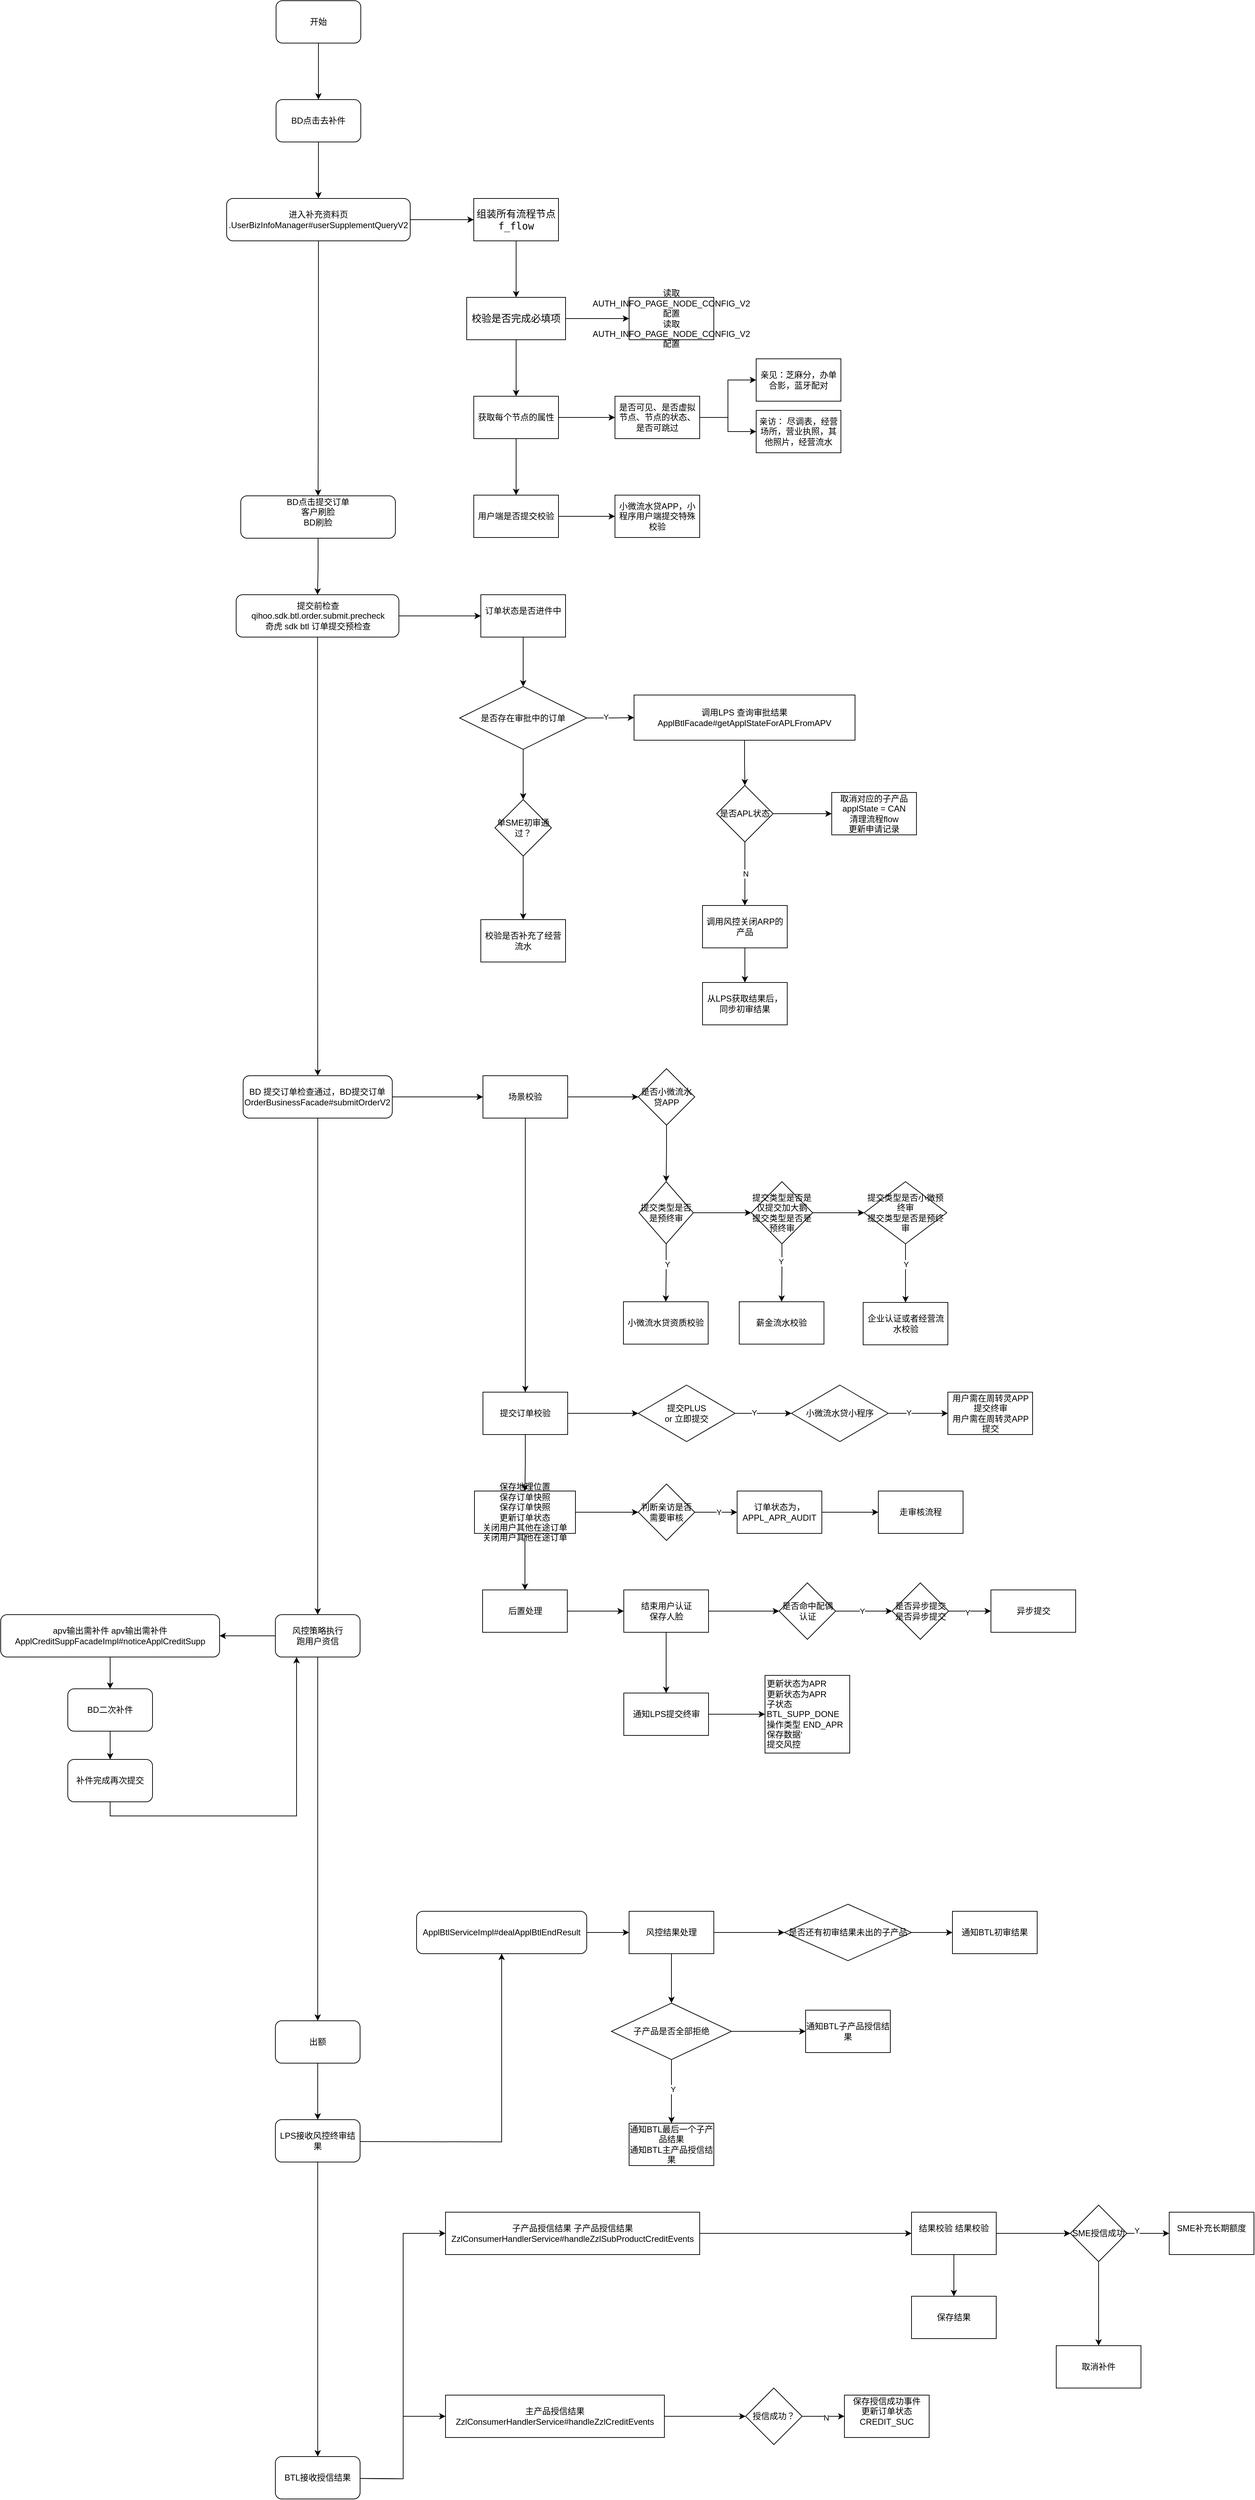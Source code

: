 <mxfile version="24.8.3">
  <diagram name="第 1 页" id="A_YlBjff-S_b-Y9HQc1S">
    <mxGraphModel dx="2335" dy="846" grid="1" gridSize="10" guides="1" tooltips="1" connect="1" arrows="1" fold="1" page="1" pageScale="1" pageWidth="827" pageHeight="1169" math="0" shadow="0">
      <root>
        <mxCell id="0" />
        <mxCell id="1" parent="0" />
        <mxCell id="EIVOLAMRmLMKQAUIXGPY-3" value="" style="edgeStyle=orthogonalEdgeStyle;rounded=0;orthogonalLoop=1;jettySize=auto;html=1;" parent="1" source="EIVOLAMRmLMKQAUIXGPY-1" target="EIVOLAMRmLMKQAUIXGPY-2" edge="1">
          <mxGeometry relative="1" as="geometry" />
        </mxCell>
        <mxCell id="EIVOLAMRmLMKQAUIXGPY-1" value="开始" style="rounded=1;whiteSpace=wrap;html=1;" parent="1" vertex="1">
          <mxGeometry x="340" y="30" width="120" height="60" as="geometry" />
        </mxCell>
        <mxCell id="EIVOLAMRmLMKQAUIXGPY-5" value="" style="edgeStyle=orthogonalEdgeStyle;rounded=0;orthogonalLoop=1;jettySize=auto;html=1;" parent="1" source="EIVOLAMRmLMKQAUIXGPY-2" target="EIVOLAMRmLMKQAUIXGPY-4" edge="1">
          <mxGeometry relative="1" as="geometry" />
        </mxCell>
        <mxCell id="EIVOLAMRmLMKQAUIXGPY-2" value="BD点击去补件" style="whiteSpace=wrap;html=1;rounded=1;" parent="1" vertex="1">
          <mxGeometry x="340" y="170" width="120" height="60" as="geometry" />
        </mxCell>
        <mxCell id="EIVOLAMRmLMKQAUIXGPY-20" style="edgeStyle=orthogonalEdgeStyle;rounded=0;orthogonalLoop=1;jettySize=auto;html=1;exitX=1;exitY=0.5;exitDx=0;exitDy=0;" parent="1" source="EIVOLAMRmLMKQAUIXGPY-4" target="EIVOLAMRmLMKQAUIXGPY-19" edge="1">
          <mxGeometry relative="1" as="geometry" />
        </mxCell>
        <mxCell id="EIVOLAMRmLMKQAUIXGPY-38" value="" style="edgeStyle=orthogonalEdgeStyle;rounded=0;orthogonalLoop=1;jettySize=auto;html=1;" parent="1" source="EIVOLAMRmLMKQAUIXGPY-4" target="EIVOLAMRmLMKQAUIXGPY-37" edge="1">
          <mxGeometry relative="1" as="geometry" />
        </mxCell>
        <mxCell id="EIVOLAMRmLMKQAUIXGPY-4" value="进入补充资料页&lt;div&gt;.UserBizInfoManager#userSupplementQueryV2&lt;br&gt;&lt;/div&gt;" style="whiteSpace=wrap;html=1;rounded=1;" parent="1" vertex="1">
          <mxGeometry x="270" y="310" width="260" height="60" as="geometry" />
        </mxCell>
        <mxCell id="EIVOLAMRmLMKQAUIXGPY-22" value="" style="edgeStyle=orthogonalEdgeStyle;rounded=0;orthogonalLoop=1;jettySize=auto;html=1;" parent="1" source="EIVOLAMRmLMKQAUIXGPY-19" target="EIVOLAMRmLMKQAUIXGPY-21" edge="1">
          <mxGeometry relative="1" as="geometry" />
        </mxCell>
        <mxCell id="EIVOLAMRmLMKQAUIXGPY-19" value="&lt;span style=&quot;font-family: &amp;quot;JetBrains Mono&amp;quot;, monospace; font-size: 14px; white-space: pre; background-color: rgb(255, 255, 255);&quot;&gt;组装所有流程节点&lt;/span&gt;&lt;br style=&quot;font-family: &amp;quot;JetBrains Mono&amp;quot;, monospace; font-size: 14px; white-space: pre;&quot;&gt;&lt;span style=&quot;font-family: &amp;quot;JetBrains Mono&amp;quot;, monospace; font-size: 14px; white-space: pre; background-color: rgb(255, 255, 255);&quot;&gt;f_flow&lt;/span&gt;" style="rounded=0;whiteSpace=wrap;html=1;" parent="1" vertex="1">
          <mxGeometry x="620" y="310" width="120" height="60" as="geometry" />
        </mxCell>
        <mxCell id="EIVOLAMRmLMKQAUIXGPY-24" value="" style="edgeStyle=orthogonalEdgeStyle;rounded=0;orthogonalLoop=1;jettySize=auto;html=1;" parent="1" source="EIVOLAMRmLMKQAUIXGPY-21" target="EIVOLAMRmLMKQAUIXGPY-23" edge="1">
          <mxGeometry relative="1" as="geometry" />
        </mxCell>
        <mxCell id="EIVOLAMRmLMKQAUIXGPY-26" value="" style="edgeStyle=orthogonalEdgeStyle;rounded=0;orthogonalLoop=1;jettySize=auto;html=1;" parent="1" source="EIVOLAMRmLMKQAUIXGPY-21" target="EIVOLAMRmLMKQAUIXGPY-25" edge="1">
          <mxGeometry relative="1" as="geometry" />
        </mxCell>
        <mxCell id="EIVOLAMRmLMKQAUIXGPY-21" value="&lt;font face=&quot;JetBrains Mono, monospace&quot;&gt;&lt;span style=&quot;font-size: 14px; white-space: pre; background-color: rgb(255, 255, 255);&quot;&gt;校验是否完成必填项&lt;/span&gt;&lt;/font&gt;" style="whiteSpace=wrap;html=1;rounded=0;" parent="1" vertex="1">
          <mxGeometry x="610" y="450" width="140" height="60" as="geometry" />
        </mxCell>
        <mxCell id="EIVOLAMRmLMKQAUIXGPY-23" value="读取AUTH_INFO_PAGE_NODE_CONFIG_V2配置&lt;font class=&quot;__Cici__translate__ __Cici_translate_similar_text_content__&quot;&gt;&lt;font style=&quot;display: none;&quot; class=&quot;__Cici_translate_origin_node__&quot;&gt;读取AUTH_INFO_PAGE_NODE_CONFIG_V2配置&lt;/font&gt; &lt;font style=&quot;display: inline-block;&quot; class=&quot;__Cici_translate_translated_inject_node__&quot;&gt;&lt;span&gt;读取AUTH_INFO_PAGE_NODE_CONFIG_V2配置&lt;/span&gt;&lt;/font&gt;&lt;/font&gt;" style="whiteSpace=wrap;html=1;rounded=0;" parent="1" vertex="1">
          <mxGeometry x="840" y="450" width="120" height="60" as="geometry" />
        </mxCell>
        <mxCell id="EIVOLAMRmLMKQAUIXGPY-28" value="" style="edgeStyle=orthogonalEdgeStyle;rounded=0;orthogonalLoop=1;jettySize=auto;html=1;" parent="1" source="EIVOLAMRmLMKQAUIXGPY-25" target="EIVOLAMRmLMKQAUIXGPY-27" edge="1">
          <mxGeometry relative="1" as="geometry" />
        </mxCell>
        <mxCell id="EIVOLAMRmLMKQAUIXGPY-30" value="" style="edgeStyle=orthogonalEdgeStyle;rounded=0;orthogonalLoop=1;jettySize=auto;html=1;" parent="1" source="EIVOLAMRmLMKQAUIXGPY-25" target="EIVOLAMRmLMKQAUIXGPY-29" edge="1">
          <mxGeometry relative="1" as="geometry" />
        </mxCell>
        <mxCell id="EIVOLAMRmLMKQAUIXGPY-25" value="获取每个节点的属性" style="whiteSpace=wrap;html=1;rounded=0;" parent="1" vertex="1">
          <mxGeometry x="620" y="590" width="120" height="60" as="geometry" />
        </mxCell>
        <mxCell id="EIVOLAMRmLMKQAUIXGPY-34" value="" style="edgeStyle=orthogonalEdgeStyle;rounded=0;orthogonalLoop=1;jettySize=auto;html=1;" parent="1" source="EIVOLAMRmLMKQAUIXGPY-27" target="EIVOLAMRmLMKQAUIXGPY-33" edge="1">
          <mxGeometry relative="1" as="geometry" />
        </mxCell>
        <mxCell id="EIVOLAMRmLMKQAUIXGPY-36" style="edgeStyle=orthogonalEdgeStyle;rounded=0;orthogonalLoop=1;jettySize=auto;html=1;exitX=1;exitY=0.5;exitDx=0;exitDy=0;entryX=0;entryY=0.5;entryDx=0;entryDy=0;" parent="1" source="EIVOLAMRmLMKQAUIXGPY-27" target="EIVOLAMRmLMKQAUIXGPY-35" edge="1">
          <mxGeometry relative="1" as="geometry" />
        </mxCell>
        <mxCell id="EIVOLAMRmLMKQAUIXGPY-27" value="是否可见、是否虚拟节点、节点的状态、是否可跳过" style="whiteSpace=wrap;html=1;rounded=0;" parent="1" vertex="1">
          <mxGeometry x="820" y="590" width="120" height="60" as="geometry" />
        </mxCell>
        <mxCell id="EIVOLAMRmLMKQAUIXGPY-32" value="" style="edgeStyle=orthogonalEdgeStyle;rounded=0;orthogonalLoop=1;jettySize=auto;html=1;" parent="1" source="EIVOLAMRmLMKQAUIXGPY-29" target="EIVOLAMRmLMKQAUIXGPY-31" edge="1">
          <mxGeometry relative="1" as="geometry" />
        </mxCell>
        <mxCell id="EIVOLAMRmLMKQAUIXGPY-29" value="用户端是否提交校验" style="whiteSpace=wrap;html=1;rounded=0;" parent="1" vertex="1">
          <mxGeometry x="620" y="730" width="120" height="60" as="geometry" />
        </mxCell>
        <mxCell id="EIVOLAMRmLMKQAUIXGPY-31" value="小微流水贷APP，小程序用户端提交特殊校验" style="whiteSpace=wrap;html=1;rounded=0;" parent="1" vertex="1">
          <mxGeometry x="820" y="730" width="120" height="60" as="geometry" />
        </mxCell>
        <mxCell id="EIVOLAMRmLMKQAUIXGPY-33" value="亲见：芝麻分，办单合影，蓝牙配对" style="whiteSpace=wrap;html=1;rounded=0;" parent="1" vertex="1">
          <mxGeometry x="1020" y="537" width="120" height="60" as="geometry" />
        </mxCell>
        <mxCell id="EIVOLAMRmLMKQAUIXGPY-35" value="亲访： 尽调表，经营场所，营业执照，其他照片，经营流水" style="whiteSpace=wrap;html=1;rounded=0;" parent="1" vertex="1">
          <mxGeometry x="1020" y="610" width="120" height="60" as="geometry" />
        </mxCell>
        <mxCell id="EIVOLAMRmLMKQAUIXGPY-50" value="" style="edgeStyle=orthogonalEdgeStyle;rounded=0;orthogonalLoop=1;jettySize=auto;html=1;" parent="1" source="EIVOLAMRmLMKQAUIXGPY-37" target="EIVOLAMRmLMKQAUIXGPY-49" edge="1">
          <mxGeometry relative="1" as="geometry" />
        </mxCell>
        <mxCell id="EIVOLAMRmLMKQAUIXGPY-37" value="&lt;div&gt;BD点击提交订单&lt;/div&gt;&lt;div&gt;客户刷脸&lt;/div&gt;&lt;div&gt;BD刷脸&lt;/div&gt;&lt;div&gt;&lt;br&gt;&lt;/div&gt;" style="whiteSpace=wrap;html=1;rounded=1;" parent="1" vertex="1">
          <mxGeometry x="290" y="731" width="219" height="60" as="geometry" />
        </mxCell>
        <mxCell id="EIVOLAMRmLMKQAUIXGPY-58" style="edgeStyle=orthogonalEdgeStyle;rounded=0;orthogonalLoop=1;jettySize=auto;html=1;exitX=1;exitY=0.5;exitDx=0;exitDy=0;entryX=0;entryY=0.5;entryDx=0;entryDy=0;" parent="1" source="EIVOLAMRmLMKQAUIXGPY-49" target="EIVOLAMRmLMKQAUIXGPY-57" edge="1">
          <mxGeometry relative="1" as="geometry" />
        </mxCell>
        <mxCell id="EIVOLAMRmLMKQAUIXGPY-83" value="" style="edgeStyle=orthogonalEdgeStyle;rounded=0;orthogonalLoop=1;jettySize=auto;html=1;" parent="1" source="EIVOLAMRmLMKQAUIXGPY-49" target="EIVOLAMRmLMKQAUIXGPY-82" edge="1">
          <mxGeometry relative="1" as="geometry" />
        </mxCell>
        <mxCell id="EIVOLAMRmLMKQAUIXGPY-49" value="提交前检查&lt;br&gt;&lt;font style=&quot;display: inline;&quot; class=&quot;__Cici__translate__ __Cici_translate_similar_text_content__&quot;&gt;&lt;/font&gt;&lt;div&gt;qihoo.sdk.btl.order.submit.precheck&lt;font class=&quot;__Cici__translate__&quot;&gt;&lt;font style=&quot;display: none;&quot; class=&quot;__Cici_translate_origin_node__&quot;&gt;qihoo.sdk.btl.order.submit.precheck&lt;/font&gt; &lt;font style=&quot;display: inline-block;&quot; class=&quot;__Cici_translate_translated_inject_node__&quot;&gt;&lt;span&gt;奇虎 sdk btl 订单提交预检查&lt;/span&gt;&lt;/font&gt;&lt;/font&gt;&lt;br&gt;&lt;/div&gt;" style="whiteSpace=wrap;html=1;rounded=1;" parent="1" vertex="1">
          <mxGeometry x="283.5" y="871" width="230.5" height="60" as="geometry" />
        </mxCell>
        <mxCell id="EIVOLAMRmLMKQAUIXGPY-62" value="" style="edgeStyle=orthogonalEdgeStyle;rounded=0;orthogonalLoop=1;jettySize=auto;html=1;" parent="1" source="EIVOLAMRmLMKQAUIXGPY-57" target="EIVOLAMRmLMKQAUIXGPY-61" edge="1">
          <mxGeometry relative="1" as="geometry" />
        </mxCell>
        <mxCell id="EIVOLAMRmLMKQAUIXGPY-57" value="订单状态是否进件中&lt;div&gt;&lt;br&gt;&lt;/div&gt;" style="rounded=0;whiteSpace=wrap;html=1;" parent="1" vertex="1">
          <mxGeometry x="630" y="871" width="120" height="60" as="geometry" />
        </mxCell>
        <mxCell id="EIVOLAMRmLMKQAUIXGPY-64" value="" style="edgeStyle=orthogonalEdgeStyle;rounded=0;orthogonalLoop=1;jettySize=auto;html=1;" parent="1" source="EIVOLAMRmLMKQAUIXGPY-61" target="EIVOLAMRmLMKQAUIXGPY-63" edge="1">
          <mxGeometry relative="1" as="geometry" />
        </mxCell>
        <mxCell id="EIVOLAMRmLMKQAUIXGPY-67" value="Y" style="edgeLabel;html=1;align=center;verticalAlign=middle;resizable=0;points=[];" parent="EIVOLAMRmLMKQAUIXGPY-64" vertex="1" connectable="0">
          <mxGeometry x="-0.213" y="2" relative="1" as="geometry">
            <mxPoint as="offset" />
          </mxGeometry>
        </mxCell>
        <mxCell id="EIVOLAMRmLMKQAUIXGPY-79" value="" style="edgeStyle=orthogonalEdgeStyle;rounded=0;orthogonalLoop=1;jettySize=auto;html=1;" parent="1" source="EIVOLAMRmLMKQAUIXGPY-61" target="EIVOLAMRmLMKQAUIXGPY-78" edge="1">
          <mxGeometry relative="1" as="geometry" />
        </mxCell>
        <mxCell id="EIVOLAMRmLMKQAUIXGPY-61" value="是否存在审批中的订单" style="rhombus;whiteSpace=wrap;html=1;rounded=0;" parent="1" vertex="1">
          <mxGeometry x="600" y="1001" width="180" height="89" as="geometry" />
        </mxCell>
        <mxCell id="CgvkEylHf-sR_P--1ABe-21" style="edgeStyle=orthogonalEdgeStyle;rounded=0;orthogonalLoop=1;jettySize=auto;html=1;exitX=0.5;exitY=1;exitDx=0;exitDy=0;entryX=0.5;entryY=0;entryDx=0;entryDy=0;" parent="1" source="EIVOLAMRmLMKQAUIXGPY-63" target="EIVOLAMRmLMKQAUIXGPY-65" edge="1">
          <mxGeometry relative="1" as="geometry" />
        </mxCell>
        <mxCell id="EIVOLAMRmLMKQAUIXGPY-63" value="调用LPS 查询审批结果&lt;div&gt;ApplBtlFacade#getApplStateForAPLFromAPV&lt;font data-translating=&quot;true&quot; class=&quot;__Cici__translate__&quot;&gt;&lt;font style=&quot;display: none;&quot; class=&quot;__Cici_translate_origin_node__&quot;&gt;com.qihoo.finance.lps.modules.appl.ApplBtlFacade#getApplStateForAPLFromAPV&lt;/font&gt;&lt;font style=&quot;display: inline-block;&quot; class=&quot;__Cici_translate_loading__&quot;&gt;&lt;i&gt;&lt;/i&gt;&lt;/font&gt;&lt;/font&gt;&lt;br&gt;&lt;/div&gt;" style="whiteSpace=wrap;html=1;rounded=0;" parent="1" vertex="1">
          <mxGeometry x="847" y="1013" width="313" height="64" as="geometry" />
        </mxCell>
        <mxCell id="EIVOLAMRmLMKQAUIXGPY-70" value="" style="edgeStyle=orthogonalEdgeStyle;rounded=0;orthogonalLoop=1;jettySize=auto;html=1;entryX=0;entryY=0.5;entryDx=0;entryDy=0;" parent="1" source="EIVOLAMRmLMKQAUIXGPY-65" target="EIVOLAMRmLMKQAUIXGPY-69" edge="1">
          <mxGeometry relative="1" as="geometry">
            <mxPoint x="1104" y="1181" as="targetPoint" />
          </mxGeometry>
        </mxCell>
        <mxCell id="EIVOLAMRmLMKQAUIXGPY-74" value="" style="edgeStyle=orthogonalEdgeStyle;rounded=0;orthogonalLoop=1;jettySize=auto;html=1;" parent="1" source="EIVOLAMRmLMKQAUIXGPY-65" target="EIVOLAMRmLMKQAUIXGPY-73" edge="1">
          <mxGeometry relative="1" as="geometry" />
        </mxCell>
        <mxCell id="EIVOLAMRmLMKQAUIXGPY-75" value="N" style="edgeLabel;html=1;align=center;verticalAlign=middle;resizable=0;points=[];" parent="EIVOLAMRmLMKQAUIXGPY-74" vertex="1" connectable="0">
          <mxGeometry x="-0.013" y="1" relative="1" as="geometry">
            <mxPoint as="offset" />
          </mxGeometry>
        </mxCell>
        <mxCell id="EIVOLAMRmLMKQAUIXGPY-65" value="是否APL状态" style="rhombus;whiteSpace=wrap;html=1;rounded=0;" parent="1" vertex="1">
          <mxGeometry x="964" y="1141" width="80" height="80" as="geometry" />
        </mxCell>
        <mxCell id="EIVOLAMRmLMKQAUIXGPY-69" value="取消对应的子产品&lt;div&gt;applState = CAN&lt;/div&gt;&lt;div&gt;清理流程flow&lt;/div&gt;&lt;div&gt;更新申请记录&lt;/div&gt;" style="whiteSpace=wrap;html=1;rounded=0;" parent="1" vertex="1">
          <mxGeometry x="1127" y="1151" width="120" height="60" as="geometry" />
        </mxCell>
        <mxCell id="EIVOLAMRmLMKQAUIXGPY-77" value="" style="edgeStyle=orthogonalEdgeStyle;rounded=0;orthogonalLoop=1;jettySize=auto;html=1;" parent="1" source="EIVOLAMRmLMKQAUIXGPY-73" target="EIVOLAMRmLMKQAUIXGPY-76" edge="1">
          <mxGeometry relative="1" as="geometry" />
        </mxCell>
        <mxCell id="EIVOLAMRmLMKQAUIXGPY-73" value="调用风控关闭ARP的产品" style="whiteSpace=wrap;html=1;rounded=0;" parent="1" vertex="1">
          <mxGeometry x="944" y="1311" width="120" height="60" as="geometry" />
        </mxCell>
        <mxCell id="EIVOLAMRmLMKQAUIXGPY-76" value="从LPS获取结果后，同步初审结果" style="whiteSpace=wrap;html=1;rounded=0;" parent="1" vertex="1">
          <mxGeometry x="944" y="1420" width="120" height="60" as="geometry" />
        </mxCell>
        <mxCell id="EIVOLAMRmLMKQAUIXGPY-81" value="" style="edgeStyle=orthogonalEdgeStyle;rounded=0;orthogonalLoop=1;jettySize=auto;html=1;" parent="1" source="EIVOLAMRmLMKQAUIXGPY-78" target="EIVOLAMRmLMKQAUIXGPY-80" edge="1">
          <mxGeometry relative="1" as="geometry" />
        </mxCell>
        <mxCell id="EIVOLAMRmLMKQAUIXGPY-78" value="单SME初审通过？" style="rhombus;whiteSpace=wrap;html=1;rounded=0;" parent="1" vertex="1">
          <mxGeometry x="650" y="1161" width="80" height="80" as="geometry" />
        </mxCell>
        <mxCell id="EIVOLAMRmLMKQAUIXGPY-80" value="校验是否补充了经营流水" style="whiteSpace=wrap;html=1;rounded=0;" parent="1" vertex="1">
          <mxGeometry x="630" y="1331" width="120" height="60" as="geometry" />
        </mxCell>
        <mxCell id="CgvkEylHf-sR_P--1ABe-2" value="" style="edgeStyle=orthogonalEdgeStyle;rounded=0;orthogonalLoop=1;jettySize=auto;html=1;entryX=0;entryY=0.5;entryDx=0;entryDy=0;" parent="1" source="EIVOLAMRmLMKQAUIXGPY-82" target="CgvkEylHf-sR_P--1ABe-3" edge="1">
          <mxGeometry relative="1" as="geometry">
            <mxPoint x="630.245" y="1582" as="targetPoint" />
          </mxGeometry>
        </mxCell>
        <mxCell id="CgvkEylHf-sR_P--1ABe-71" value="" style="edgeStyle=orthogonalEdgeStyle;rounded=0;orthogonalLoop=1;jettySize=auto;html=1;" parent="1" source="EIVOLAMRmLMKQAUIXGPY-82" target="CgvkEylHf-sR_P--1ABe-70" edge="1">
          <mxGeometry relative="1" as="geometry" />
        </mxCell>
        <mxCell id="EIVOLAMRmLMKQAUIXGPY-82" value="&lt;font class=&quot;__Cici__translate__ __Cici_translate_similar_text_content__&quot;&gt;BD 提交订单&lt;font style=&quot;display: inline-block;&quot; class=&quot;__Cici_translate_translated_inject_node__&quot;&gt;&lt;span&gt;检查通过，BD提交订单&lt;/span&gt;&lt;/font&gt;&lt;/font&gt;&lt;div&gt;OrderBusinessFacade#submitOrderV2&lt;br&gt;&lt;/div&gt;" style="whiteSpace=wrap;html=1;rounded=1;" parent="1" vertex="1">
          <mxGeometry x="293.37" y="1552" width="211.25" height="60" as="geometry" />
        </mxCell>
        <mxCell id="CgvkEylHf-sR_P--1ABe-5" value="" style="edgeStyle=orthogonalEdgeStyle;rounded=0;orthogonalLoop=1;jettySize=auto;html=1;" parent="1" source="CgvkEylHf-sR_P--1ABe-3" target="CgvkEylHf-sR_P--1ABe-4" edge="1">
          <mxGeometry relative="1" as="geometry" />
        </mxCell>
        <mxCell id="CgvkEylHf-sR_P--1ABe-27" value="" style="edgeStyle=orthogonalEdgeStyle;rounded=0;orthogonalLoop=1;jettySize=auto;html=1;" parent="1" source="CgvkEylHf-sR_P--1ABe-3" target="CgvkEylHf-sR_P--1ABe-26" edge="1">
          <mxGeometry relative="1" as="geometry" />
        </mxCell>
        <mxCell id="CgvkEylHf-sR_P--1ABe-3" value="场景校验" style="rounded=0;whiteSpace=wrap;html=1;" parent="1" vertex="1">
          <mxGeometry x="633" y="1552" width="120" height="60" as="geometry" />
        </mxCell>
        <mxCell id="CgvkEylHf-sR_P--1ABe-7" value="" style="edgeStyle=orthogonalEdgeStyle;rounded=0;orthogonalLoop=1;jettySize=auto;html=1;" parent="1" source="CgvkEylHf-sR_P--1ABe-4" target="CgvkEylHf-sR_P--1ABe-6" edge="1">
          <mxGeometry relative="1" as="geometry" />
        </mxCell>
        <mxCell id="CgvkEylHf-sR_P--1ABe-4" value="是否小微流水贷APP" style="rhombus;whiteSpace=wrap;html=1;rounded=0;" parent="1" vertex="1">
          <mxGeometry x="853" y="1542" width="80" height="80" as="geometry" />
        </mxCell>
        <mxCell id="CgvkEylHf-sR_P--1ABe-9" value="" style="edgeStyle=orthogonalEdgeStyle;rounded=0;orthogonalLoop=1;jettySize=auto;html=1;" parent="1" source="CgvkEylHf-sR_P--1ABe-6" target="CgvkEylHf-sR_P--1ABe-8" edge="1">
          <mxGeometry relative="1" as="geometry" />
        </mxCell>
        <mxCell id="CgvkEylHf-sR_P--1ABe-25" value="Y" style="edgeLabel;html=1;align=center;verticalAlign=middle;resizable=0;points=[];" parent="CgvkEylHf-sR_P--1ABe-9" vertex="1" connectable="0">
          <mxGeometry x="-0.311" y="1" relative="1" as="geometry">
            <mxPoint as="offset" />
          </mxGeometry>
        </mxCell>
        <mxCell id="CgvkEylHf-sR_P--1ABe-11" value="" style="edgeStyle=orthogonalEdgeStyle;rounded=0;orthogonalLoop=1;jettySize=auto;html=1;" parent="1" source="CgvkEylHf-sR_P--1ABe-6" target="CgvkEylHf-sR_P--1ABe-10" edge="1">
          <mxGeometry relative="1" as="geometry" />
        </mxCell>
        <mxCell id="CgvkEylHf-sR_P--1ABe-6" value="提交类型是否是预终审" style="rhombus;whiteSpace=wrap;html=1;rounded=0;" parent="1" vertex="1">
          <mxGeometry x="854" y="1702" width="77" height="88" as="geometry" />
        </mxCell>
        <mxCell id="CgvkEylHf-sR_P--1ABe-8" value="小微流水贷资质校验" style="whiteSpace=wrap;html=1;rounded=0;" parent="1" vertex="1">
          <mxGeometry x="832" y="1872" width="120" height="60" as="geometry" />
        </mxCell>
        <mxCell id="CgvkEylHf-sR_P--1ABe-13" value="" style="edgeStyle=orthogonalEdgeStyle;rounded=0;orthogonalLoop=1;jettySize=auto;html=1;" parent="1" source="CgvkEylHf-sR_P--1ABe-10" target="CgvkEylHf-sR_P--1ABe-12" edge="1">
          <mxGeometry relative="1" as="geometry" />
        </mxCell>
        <mxCell id="CgvkEylHf-sR_P--1ABe-24" value="Y" style="edgeLabel;html=1;align=center;verticalAlign=middle;resizable=0;points=[];" parent="CgvkEylHf-sR_P--1ABe-13" vertex="1" connectable="0">
          <mxGeometry x="-0.408" y="-2" relative="1" as="geometry">
            <mxPoint as="offset" />
          </mxGeometry>
        </mxCell>
        <mxCell id="CgvkEylHf-sR_P--1ABe-15" value="" style="edgeStyle=orthogonalEdgeStyle;rounded=0;orthogonalLoop=1;jettySize=auto;html=1;" parent="1" source="CgvkEylHf-sR_P--1ABe-10" target="CgvkEylHf-sR_P--1ABe-14" edge="1">
          <mxGeometry relative="1" as="geometry" />
        </mxCell>
        <mxCell id="CgvkEylHf-sR_P--1ABe-10" value="提交类型是否是仅提交加大鹅&lt;font class=&quot;__Cici__translate__ __Cici_translate_similar_text_content__&quot;&gt;&lt;font style=&quot;display: inline-block;&quot; class=&quot;__Cici_translate_translated_inject_node__&quot;&gt;&lt;span&gt;提交类型是否是预终审&lt;/span&gt;&lt;/font&gt;&lt;/font&gt;" style="rhombus;whiteSpace=wrap;html=1;rounded=0;" parent="1" vertex="1">
          <mxGeometry x="1013" y="1702" width="87" height="88" as="geometry" />
        </mxCell>
        <mxCell id="CgvkEylHf-sR_P--1ABe-12" value="薪金流水校验" style="whiteSpace=wrap;html=1;rounded=0;" parent="1" vertex="1">
          <mxGeometry x="996" y="1872" width="120" height="60" as="geometry" />
        </mxCell>
        <mxCell id="CgvkEylHf-sR_P--1ABe-17" value="" style="edgeStyle=orthogonalEdgeStyle;rounded=0;orthogonalLoop=1;jettySize=auto;html=1;" parent="1" source="CgvkEylHf-sR_P--1ABe-14" target="CgvkEylHf-sR_P--1ABe-16" edge="1">
          <mxGeometry relative="1" as="geometry" />
        </mxCell>
        <mxCell id="CgvkEylHf-sR_P--1ABe-23" value="Y" style="edgeLabel;html=1;align=center;verticalAlign=middle;resizable=0;points=[];" parent="CgvkEylHf-sR_P--1ABe-17" vertex="1" connectable="0">
          <mxGeometry x="-0.316" relative="1" as="geometry">
            <mxPoint as="offset" />
          </mxGeometry>
        </mxCell>
        <mxCell id="CgvkEylHf-sR_P--1ABe-14" value="提交类型是否小微预终审&lt;font class=&quot;__Cici__translate__ __Cici_translate_similar_text_content__&quot;&gt;&lt;font style=&quot;display: inline-block;&quot; class=&quot;__Cici_translate_translated_inject_node__&quot;&gt;&lt;span&gt;提交类型是否是预终审&lt;/span&gt;&lt;/font&gt;&lt;/font&gt;" style="rhombus;whiteSpace=wrap;html=1;rounded=0;" parent="1" vertex="1">
          <mxGeometry x="1173" y="1702" width="117" height="88" as="geometry" />
        </mxCell>
        <mxCell id="CgvkEylHf-sR_P--1ABe-16" value="企业认证或者经营流水校验" style="whiteSpace=wrap;html=1;rounded=0;" parent="1" vertex="1">
          <mxGeometry x="1171.5" y="1873" width="120" height="60" as="geometry" />
        </mxCell>
        <mxCell id="CgvkEylHf-sR_P--1ABe-29" value="" style="edgeStyle=orthogonalEdgeStyle;rounded=0;orthogonalLoop=1;jettySize=auto;html=1;" parent="1" source="CgvkEylHf-sR_P--1ABe-26" target="CgvkEylHf-sR_P--1ABe-28" edge="1">
          <mxGeometry relative="1" as="geometry" />
        </mxCell>
        <mxCell id="CgvkEylHf-sR_P--1ABe-37" value="" style="edgeStyle=orthogonalEdgeStyle;rounded=0;orthogonalLoop=1;jettySize=auto;html=1;" parent="1" source="CgvkEylHf-sR_P--1ABe-26" target="CgvkEylHf-sR_P--1ABe-36" edge="1">
          <mxGeometry relative="1" as="geometry" />
        </mxCell>
        <mxCell id="CgvkEylHf-sR_P--1ABe-26" value="提交订单校验" style="whiteSpace=wrap;html=1;rounded=0;" parent="1" vertex="1">
          <mxGeometry x="633" y="2000" width="120" height="60" as="geometry" />
        </mxCell>
        <mxCell id="CgvkEylHf-sR_P--1ABe-31" value="" style="edgeStyle=orthogonalEdgeStyle;rounded=0;orthogonalLoop=1;jettySize=auto;html=1;" parent="1" source="CgvkEylHf-sR_P--1ABe-28" target="CgvkEylHf-sR_P--1ABe-30" edge="1">
          <mxGeometry relative="1" as="geometry" />
        </mxCell>
        <mxCell id="CgvkEylHf-sR_P--1ABe-56" value="Y" style="edgeLabel;html=1;align=center;verticalAlign=middle;resizable=0;points=[];" parent="CgvkEylHf-sR_P--1ABe-31" vertex="1" connectable="0">
          <mxGeometry x="-0.34" y="1" relative="1" as="geometry">
            <mxPoint as="offset" />
          </mxGeometry>
        </mxCell>
        <mxCell id="CgvkEylHf-sR_P--1ABe-28" value="提交PLUS&lt;div&gt;or 立即提交&lt;/div&gt;" style="rhombus;whiteSpace=wrap;html=1;rounded=0;" parent="1" vertex="1">
          <mxGeometry x="853" y="1990" width="137" height="80" as="geometry" />
        </mxCell>
        <mxCell id="CgvkEylHf-sR_P--1ABe-35" value="" style="edgeStyle=orthogonalEdgeStyle;rounded=0;orthogonalLoop=1;jettySize=auto;html=1;" parent="1" source="CgvkEylHf-sR_P--1ABe-30" target="CgvkEylHf-sR_P--1ABe-34" edge="1">
          <mxGeometry relative="1" as="geometry" />
        </mxCell>
        <mxCell id="CgvkEylHf-sR_P--1ABe-57" value="Y" style="edgeLabel;html=1;align=center;verticalAlign=middle;resizable=0;points=[];" parent="CgvkEylHf-sR_P--1ABe-35" vertex="1" connectable="0">
          <mxGeometry x="-0.328" y="1" relative="1" as="geometry">
            <mxPoint as="offset" />
          </mxGeometry>
        </mxCell>
        <mxCell id="CgvkEylHf-sR_P--1ABe-30" value="小微流水贷小程序" style="rhombus;whiteSpace=wrap;html=1;rounded=0;" parent="1" vertex="1">
          <mxGeometry x="1070" y="1990" width="137" height="80" as="geometry" />
        </mxCell>
        <mxCell id="CgvkEylHf-sR_P--1ABe-34" value="用户需在周转灵APP提交终审&lt;font class=&quot;__Cici__translate__ __Cici_translate_similar_text_content__&quot;&gt;&lt;font style=&quot;display: none;&quot; class=&quot;__Cici_translate_origin_node__&quot;&gt;用户需在周转灵APP提交&lt;/font&gt;&lt;font style=&quot;display: inline-block;&quot; class=&quot;__Cici_translate_translated_inject_node__&quot;&gt;&lt;span&gt;用户需在周转灵APP提交&lt;/span&gt;&lt;/font&gt;&lt;/font&gt;" style="whiteSpace=wrap;html=1;rounded=0;" parent="1" vertex="1">
          <mxGeometry x="1291.5" y="2000" width="120" height="60" as="geometry" />
        </mxCell>
        <mxCell id="CgvkEylHf-sR_P--1ABe-39" value="" style="edgeStyle=orthogonalEdgeStyle;rounded=0;orthogonalLoop=1;jettySize=auto;html=1;" parent="1" source="CgvkEylHf-sR_P--1ABe-36" target="CgvkEylHf-sR_P--1ABe-38" edge="1">
          <mxGeometry relative="1" as="geometry" />
        </mxCell>
        <mxCell id="CgvkEylHf-sR_P--1ABe-43" value="" style="edgeStyle=orthogonalEdgeStyle;rounded=0;orthogonalLoop=1;jettySize=auto;html=1;" parent="1" source="CgvkEylHf-sR_P--1ABe-36" target="CgvkEylHf-sR_P--1ABe-42" edge="1">
          <mxGeometry relative="1" as="geometry" />
        </mxCell>
        <mxCell id="CgvkEylHf-sR_P--1ABe-36" value="保存地理位置&lt;div&gt;保存订单快照&lt;font class=&quot;__Cici__translate__ __Cici_translate_similar_text_content__&quot;&gt;&lt;font style=&quot;display: none;&quot; class=&quot;__Cici_translate_origin_node__&quot;&gt;保存订单快照&lt;/font&gt; &lt;font style=&quot;display: inline-block;&quot; class=&quot;__Cici_translate_translated_inject_node__&quot;&gt;&lt;span&gt;保存订单快照&lt;/span&gt;&lt;/font&gt;&lt;/font&gt;&lt;/div&gt;&lt;div&gt;更新订单状态&lt;/div&gt;&lt;div&gt;关闭用户其他在途订单&lt;font class=&quot;__Cici__translate__ __Cici_translate_similar_text_content__&quot;&gt;&lt;font style=&quot;display: none;&quot; class=&quot;__Cici_translate_origin_node__&quot;&gt;关闭用户其他在途订单&lt;/font&gt; &lt;font style=&quot;display: inline-block;&quot; class=&quot;__Cici_translate_translated_inject_node__&quot;&gt;&lt;span&gt;关闭用户其他在途订单&lt;/span&gt;&lt;/font&gt;&lt;/font&gt;&lt;/div&gt;" style="whiteSpace=wrap;html=1;rounded=0;" parent="1" vertex="1">
          <mxGeometry x="621" y="2140" width="143" height="60" as="geometry" />
        </mxCell>
        <mxCell id="CgvkEylHf-sR_P--1ABe-41" value="" style="edgeStyle=orthogonalEdgeStyle;rounded=0;orthogonalLoop=1;jettySize=auto;html=1;" parent="1" source="CgvkEylHf-sR_P--1ABe-38" target="CgvkEylHf-sR_P--1ABe-40" edge="1">
          <mxGeometry relative="1" as="geometry" />
        </mxCell>
        <mxCell id="CgvkEylHf-sR_P--1ABe-58" value="Y" style="edgeLabel;html=1;align=center;verticalAlign=middle;resizable=0;points=[];" parent="CgvkEylHf-sR_P--1ABe-41" vertex="1" connectable="0">
          <mxGeometry x="0.113" relative="1" as="geometry">
            <mxPoint as="offset" />
          </mxGeometry>
        </mxCell>
        <mxCell id="CgvkEylHf-sR_P--1ABe-38" value="判断亲访是否需要审核" style="rhombus;whiteSpace=wrap;html=1;rounded=0;" parent="1" vertex="1">
          <mxGeometry x="853" y="2130" width="80" height="80" as="geometry" />
        </mxCell>
        <mxCell id="CgvkEylHf-sR_P--1ABe-60" value="" style="edgeStyle=orthogonalEdgeStyle;rounded=0;orthogonalLoop=1;jettySize=auto;html=1;" parent="1" source="CgvkEylHf-sR_P--1ABe-40" target="CgvkEylHf-sR_P--1ABe-59" edge="1">
          <mxGeometry relative="1" as="geometry" />
        </mxCell>
        <mxCell id="CgvkEylHf-sR_P--1ABe-40" value="订单状态为，APPL_APR_AUDIT" style="whiteSpace=wrap;html=1;rounded=0;" parent="1" vertex="1">
          <mxGeometry x="993" y="2140" width="120" height="60" as="geometry" />
        </mxCell>
        <mxCell id="CgvkEylHf-sR_P--1ABe-45" value="" style="edgeStyle=orthogonalEdgeStyle;rounded=0;orthogonalLoop=1;jettySize=auto;html=1;" parent="1" source="CgvkEylHf-sR_P--1ABe-42" target="CgvkEylHf-sR_P--1ABe-44" edge="1">
          <mxGeometry relative="1" as="geometry" />
        </mxCell>
        <mxCell id="CgvkEylHf-sR_P--1ABe-42" value="后置处理" style="whiteSpace=wrap;html=1;rounded=0;" parent="1" vertex="1">
          <mxGeometry x="632.5" y="2280" width="120" height="60" as="geometry" />
        </mxCell>
        <mxCell id="CgvkEylHf-sR_P--1ABe-49" value="" style="edgeStyle=orthogonalEdgeStyle;rounded=0;orthogonalLoop=1;jettySize=auto;html=1;" parent="1" source="CgvkEylHf-sR_P--1ABe-44" target="CgvkEylHf-sR_P--1ABe-48" edge="1">
          <mxGeometry relative="1" as="geometry" />
        </mxCell>
        <mxCell id="CgvkEylHf-sR_P--1ABe-64" value="" style="edgeStyle=orthogonalEdgeStyle;rounded=0;orthogonalLoop=1;jettySize=auto;html=1;" parent="1" source="CgvkEylHf-sR_P--1ABe-44" target="CgvkEylHf-sR_P--1ABe-63" edge="1">
          <mxGeometry relative="1" as="geometry" />
        </mxCell>
        <mxCell id="CgvkEylHf-sR_P--1ABe-44" value="结束用户认证&lt;div&gt;保存人脸&lt;/div&gt;" style="whiteSpace=wrap;html=1;rounded=0;" parent="1" vertex="1">
          <mxGeometry x="832.5" y="2280" width="120" height="60" as="geometry" />
        </mxCell>
        <mxCell id="CgvkEylHf-sR_P--1ABe-53" value="" style="edgeStyle=orthogonalEdgeStyle;rounded=0;orthogonalLoop=1;jettySize=auto;html=1;" parent="1" source="CgvkEylHf-sR_P--1ABe-48" target="CgvkEylHf-sR_P--1ABe-52" edge="1">
          <mxGeometry relative="1" as="geometry" />
        </mxCell>
        <mxCell id="CgvkEylHf-sR_P--1ABe-62" value="Y" style="edgeLabel;html=1;align=center;verticalAlign=middle;resizable=0;points=[];" parent="CgvkEylHf-sR_P--1ABe-53" vertex="1" connectable="0">
          <mxGeometry x="-0.077" relative="1" as="geometry">
            <mxPoint as="offset" />
          </mxGeometry>
        </mxCell>
        <mxCell id="CgvkEylHf-sR_P--1ABe-48" value="是否命中配偶认证" style="rhombus;whiteSpace=wrap;html=1;rounded=0;" parent="1" vertex="1">
          <mxGeometry x="1052.5" y="2270" width="80" height="80" as="geometry" />
        </mxCell>
        <mxCell id="CgvkEylHf-sR_P--1ABe-55" value="" style="edgeStyle=orthogonalEdgeStyle;rounded=0;orthogonalLoop=1;jettySize=auto;html=1;" parent="1" source="CgvkEylHf-sR_P--1ABe-52" target="CgvkEylHf-sR_P--1ABe-54" edge="1">
          <mxGeometry relative="1" as="geometry" />
        </mxCell>
        <mxCell id="CgvkEylHf-sR_P--1ABe-61" value="Y" style="edgeLabel;html=1;align=center;verticalAlign=middle;resizable=0;points=[];" parent="CgvkEylHf-sR_P--1ABe-55" vertex="1" connectable="0">
          <mxGeometry x="-0.137" y="-2" relative="1" as="geometry">
            <mxPoint as="offset" />
          </mxGeometry>
        </mxCell>
        <mxCell id="CgvkEylHf-sR_P--1ABe-52" value="是否异步提交&lt;font class=&quot;__Cici__translate__ __Cici_translate_similar_text_content__&quot;&gt;&lt;font style=&quot;display: none;&quot; class=&quot;__Cici_translate_origin_node__&quot;&gt;是否异步提交&lt;/font&gt; &lt;font style=&quot;display: inline-block;&quot; class=&quot;__Cici_translate_translated_inject_node__&quot;&gt;&lt;span&gt;是否异步提交&lt;/span&gt;&lt;/font&gt;&lt;/font&gt;" style="rhombus;whiteSpace=wrap;html=1;rounded=0;" parent="1" vertex="1">
          <mxGeometry x="1212.5" y="2270" width="80" height="80" as="geometry" />
        </mxCell>
        <mxCell id="CgvkEylHf-sR_P--1ABe-54" value="异步提交" style="whiteSpace=wrap;html=1;rounded=0;" parent="1" vertex="1">
          <mxGeometry x="1352.5" y="2280" width="120" height="60" as="geometry" />
        </mxCell>
        <mxCell id="CgvkEylHf-sR_P--1ABe-59" value="走审核流程" style="whiteSpace=wrap;html=1;rounded=0;" parent="1" vertex="1">
          <mxGeometry x="1193" y="2140" width="120" height="60" as="geometry" />
        </mxCell>
        <mxCell id="CgvkEylHf-sR_P--1ABe-66" value="" style="edgeStyle=orthogonalEdgeStyle;rounded=0;orthogonalLoop=1;jettySize=auto;html=1;" parent="1" source="CgvkEylHf-sR_P--1ABe-63" target="CgvkEylHf-sR_P--1ABe-65" edge="1">
          <mxGeometry relative="1" as="geometry" />
        </mxCell>
        <mxCell id="CgvkEylHf-sR_P--1ABe-63" value="通知LPS提交终审" style="whiteSpace=wrap;html=1;rounded=0;" parent="1" vertex="1">
          <mxGeometry x="832.5" y="2426" width="120" height="60" as="geometry" />
        </mxCell>
        <mxCell id="CgvkEylHf-sR_P--1ABe-65" value="更新状态为APR&lt;font class=&quot;__Cici__translate__ __Cici_translate_similar_text_content__&quot;&gt;&lt;font style=&quot;display: none;&quot; class=&quot;__Cici_translate_origin_node__&quot;&gt;更新状态为APR&lt;/font&gt; &lt;font style=&quot;display: inline-block;&quot; class=&quot;__Cici_translate_translated_inject_node__&quot;&gt;&lt;span&gt;更新状态为APR&lt;/span&gt;&lt;/font&gt;&lt;/font&gt;&lt;div&gt;子状态BTL_SUPP_DONE&lt;/div&gt;&lt;div&gt;操作类型&amp;nbsp;END_APR&lt;/div&gt;&lt;div&gt;保存数据‘&lt;/div&gt;&lt;div&gt;提交风控&lt;/div&gt;" style="whiteSpace=wrap;html=1;rounded=0;align=left;" parent="1" vertex="1">
          <mxGeometry x="1032.5" y="2401" width="120" height="110" as="geometry" />
        </mxCell>
        <mxCell id="CgvkEylHf-sR_P--1ABe-73" value="" style="edgeStyle=orthogonalEdgeStyle;rounded=0;orthogonalLoop=1;jettySize=auto;html=1;" parent="1" source="CgvkEylHf-sR_P--1ABe-70" target="CgvkEylHf-sR_P--1ABe-72" edge="1">
          <mxGeometry relative="1" as="geometry" />
        </mxCell>
        <mxCell id="htz6D22gmQiTvW2F8i0u-2" value="" style="edgeStyle=orthogonalEdgeStyle;rounded=0;orthogonalLoop=1;jettySize=auto;html=1;" parent="1" source="CgvkEylHf-sR_P--1ABe-70" target="htz6D22gmQiTvW2F8i0u-1" edge="1">
          <mxGeometry relative="1" as="geometry" />
        </mxCell>
        <mxCell id="CgvkEylHf-sR_P--1ABe-70" value="风控策略执行&lt;div&gt;跑用户资信&lt;/div&gt;" style="whiteSpace=wrap;html=1;rounded=1;" parent="1" vertex="1">
          <mxGeometry x="338.995" y="2315" width="120" height="60" as="geometry" />
        </mxCell>
        <mxCell id="CgvkEylHf-sR_P--1ABe-75" value="" style="edgeStyle=orthogonalEdgeStyle;rounded=0;orthogonalLoop=1;jettySize=auto;html=1;" parent="1" source="CgvkEylHf-sR_P--1ABe-72" target="CgvkEylHf-sR_P--1ABe-74" edge="1">
          <mxGeometry relative="1" as="geometry" />
        </mxCell>
        <mxCell id="CgvkEylHf-sR_P--1ABe-72" value="出额" style="whiteSpace=wrap;html=1;rounded=1;" parent="1" vertex="1">
          <mxGeometry x="338.995" y="2890" width="120" height="60" as="geometry" />
        </mxCell>
        <mxCell id="CgvkEylHf-sR_P--1ABe-81" value="" style="edgeStyle=orthogonalEdgeStyle;rounded=0;orthogonalLoop=1;jettySize=auto;html=1;" parent="1" target="CgvkEylHf-sR_P--1ABe-80" edge="1">
          <mxGeometry relative="1" as="geometry">
            <mxPoint x="458.995" y="3061" as="sourcePoint" />
          </mxGeometry>
        </mxCell>
        <mxCell id="CgvkEylHf-sR_P--1ABe-102" value="" style="edgeStyle=orthogonalEdgeStyle;rounded=0;orthogonalLoop=1;jettySize=auto;html=1;" parent="1" source="CgvkEylHf-sR_P--1ABe-74" target="CgvkEylHf-sR_P--1ABe-101" edge="1">
          <mxGeometry relative="1" as="geometry" />
        </mxCell>
        <mxCell id="CgvkEylHf-sR_P--1ABe-74" value="LPS接收风控终审结果" style="whiteSpace=wrap;html=1;rounded=1;" parent="1" vertex="1">
          <mxGeometry x="338.995" y="3030" width="120" height="60" as="geometry" />
        </mxCell>
        <mxCell id="CgvkEylHf-sR_P--1ABe-83" style="edgeStyle=orthogonalEdgeStyle;rounded=0;orthogonalLoop=1;jettySize=auto;html=1;exitX=1;exitY=0.5;exitDx=0;exitDy=0;entryX=0;entryY=0.5;entryDx=0;entryDy=0;" parent="1" source="CgvkEylHf-sR_P--1ABe-80" target="CgvkEylHf-sR_P--1ABe-82" edge="1">
          <mxGeometry relative="1" as="geometry" />
        </mxCell>
        <mxCell id="CgvkEylHf-sR_P--1ABe-80" value="ApplBtlServiceImpl#dealApplBtlEndResult" style="whiteSpace=wrap;html=1;rounded=1;" parent="1" vertex="1">
          <mxGeometry x="539" y="2735" width="241.01" height="60" as="geometry" />
        </mxCell>
        <mxCell id="CgvkEylHf-sR_P--1ABe-85" value="" style="edgeStyle=orthogonalEdgeStyle;rounded=0;orthogonalLoop=1;jettySize=auto;html=1;" parent="1" source="CgvkEylHf-sR_P--1ABe-82" target="CgvkEylHf-sR_P--1ABe-84" edge="1">
          <mxGeometry relative="1" as="geometry" />
        </mxCell>
        <mxCell id="CgvkEylHf-sR_P--1ABe-91" value="" style="edgeStyle=orthogonalEdgeStyle;rounded=0;orthogonalLoop=1;jettySize=auto;html=1;" parent="1" source="CgvkEylHf-sR_P--1ABe-82" target="CgvkEylHf-sR_P--1ABe-90" edge="1">
          <mxGeometry relative="1" as="geometry" />
        </mxCell>
        <mxCell id="CgvkEylHf-sR_P--1ABe-82" value="风控结果处理" style="rounded=0;whiteSpace=wrap;html=1;" parent="1" vertex="1">
          <mxGeometry x="840" y="2735" width="120" height="60" as="geometry" />
        </mxCell>
        <mxCell id="CgvkEylHf-sR_P--1ABe-87" value="" style="edgeStyle=orthogonalEdgeStyle;rounded=0;orthogonalLoop=1;jettySize=auto;html=1;" parent="1" source="CgvkEylHf-sR_P--1ABe-84" target="CgvkEylHf-sR_P--1ABe-86" edge="1">
          <mxGeometry relative="1" as="geometry" />
        </mxCell>
        <mxCell id="CgvkEylHf-sR_P--1ABe-84" value="是否还有初审结果未出的子产品" style="rhombus;whiteSpace=wrap;html=1;rounded=0;" parent="1" vertex="1">
          <mxGeometry x="1060" y="2725" width="180" height="80" as="geometry" />
        </mxCell>
        <mxCell id="CgvkEylHf-sR_P--1ABe-86" value="通知BTL初审结果" style="whiteSpace=wrap;html=1;rounded=0;" parent="1" vertex="1">
          <mxGeometry x="1298" y="2735" width="120" height="60" as="geometry" />
        </mxCell>
        <mxCell id="CgvkEylHf-sR_P--1ABe-95" value="" style="edgeStyle=orthogonalEdgeStyle;rounded=0;orthogonalLoop=1;jettySize=auto;html=1;" parent="1" source="CgvkEylHf-sR_P--1ABe-90" target="CgvkEylHf-sR_P--1ABe-94" edge="1">
          <mxGeometry relative="1" as="geometry" />
        </mxCell>
        <mxCell id="CgvkEylHf-sR_P--1ABe-97" value="Y" style="edgeLabel;html=1;align=center;verticalAlign=middle;resizable=0;points=[];" parent="CgvkEylHf-sR_P--1ABe-95" vertex="1" connectable="0">
          <mxGeometry x="-0.062" y="2" relative="1" as="geometry">
            <mxPoint as="offset" />
          </mxGeometry>
        </mxCell>
        <mxCell id="CgvkEylHf-sR_P--1ABe-100" value="" style="edgeStyle=orthogonalEdgeStyle;rounded=0;orthogonalLoop=1;jettySize=auto;html=1;" parent="1" source="CgvkEylHf-sR_P--1ABe-90" target="CgvkEylHf-sR_P--1ABe-99" edge="1">
          <mxGeometry relative="1" as="geometry" />
        </mxCell>
        <mxCell id="CgvkEylHf-sR_P--1ABe-90" value="子产品是否全部拒绝" style="rhombus;whiteSpace=wrap;html=1;rounded=0;" parent="1" vertex="1">
          <mxGeometry x="815" y="2865" width="170" height="80" as="geometry" />
        </mxCell>
        <mxCell id="CgvkEylHf-sR_P--1ABe-94" value="&lt;div&gt;通知BTL最后一个子产品结果&lt;/div&gt;通知BTL主产品授信结果" style="whiteSpace=wrap;html=1;rounded=0;" parent="1" vertex="1">
          <mxGeometry x="840" y="3035" width="120" height="60" as="geometry" />
        </mxCell>
        <mxCell id="CgvkEylHf-sR_P--1ABe-99" value="通知BTL子产品授信结果" style="whiteSpace=wrap;html=1;rounded=0;" parent="1" vertex="1">
          <mxGeometry x="1090" y="2875" width="120" height="60" as="geometry" />
        </mxCell>
        <mxCell id="CgvkEylHf-sR_P--1ABe-104" style="edgeStyle=orthogonalEdgeStyle;rounded=0;orthogonalLoop=1;jettySize=auto;html=1;exitX=1;exitY=0.5;exitDx=0;exitDy=0;entryX=0;entryY=0.5;entryDx=0;entryDy=0;" parent="1" target="CgvkEylHf-sR_P--1ABe-103" edge="1">
          <mxGeometry relative="1" as="geometry">
            <mxPoint x="458.995" y="3538" as="sourcePoint" />
          </mxGeometry>
        </mxCell>
        <mxCell id="CgvkEylHf-sR_P--1ABe-125" style="edgeStyle=orthogonalEdgeStyle;rounded=0;orthogonalLoop=1;jettySize=auto;html=1;exitX=1;exitY=0.5;exitDx=0;exitDy=0;entryX=0;entryY=0.5;entryDx=0;entryDy=0;" parent="1" target="CgvkEylHf-sR_P--1ABe-106" edge="1">
          <mxGeometry relative="1" as="geometry">
            <mxPoint x="458.995" y="3538" as="sourcePoint" />
          </mxGeometry>
        </mxCell>
        <mxCell id="CgvkEylHf-sR_P--1ABe-101" value="BTL接收授信结果" style="whiteSpace=wrap;html=1;rounded=1;" parent="1" vertex="1">
          <mxGeometry x="338.995" y="3507" width="120" height="60" as="geometry" />
        </mxCell>
        <mxCell id="CgvkEylHf-sR_P--1ABe-124" style="edgeStyle=orthogonalEdgeStyle;rounded=0;orthogonalLoop=1;jettySize=auto;html=1;exitX=1;exitY=0.5;exitDx=0;exitDy=0;" parent="1" source="CgvkEylHf-sR_P--1ABe-103" target="CgvkEylHf-sR_P--1ABe-108" edge="1">
          <mxGeometry relative="1" as="geometry" />
        </mxCell>
        <mxCell id="CgvkEylHf-sR_P--1ABe-103" value="子产品授信结果&lt;font class=&quot;__Cici__translate__ __Cici_translate_similar_text_content__&quot;&gt;&lt;font style=&quot;display: none;&quot; class=&quot;__Cici_translate_origin_node__&quot;&gt;子产品授信结果&lt;/font&gt; &lt;font style=&quot;display: inline-block;&quot; class=&quot;__Cici_translate_translated_inject_node__&quot;&gt;&lt;span&gt;子产品授信结果&lt;/span&gt;&lt;/font&gt;&lt;/font&gt;&lt;div&gt;ZzlConsumerHandlerService#handleZzlSubProductCreditEvents&lt;br&gt;&lt;/div&gt;" style="rounded=0;whiteSpace=wrap;html=1;" parent="1" vertex="1">
          <mxGeometry x="580" y="3161" width="360" height="60" as="geometry" />
        </mxCell>
        <mxCell id="CgvkEylHf-sR_P--1ABe-129" value="" style="edgeStyle=orthogonalEdgeStyle;rounded=0;orthogonalLoop=1;jettySize=auto;html=1;" parent="1" source="CgvkEylHf-sR_P--1ABe-106" target="CgvkEylHf-sR_P--1ABe-128" edge="1">
          <mxGeometry relative="1" as="geometry" />
        </mxCell>
        <mxCell id="CgvkEylHf-sR_P--1ABe-106" value="主产品授信结果&lt;div&gt;ZzlConsumerHandlerService#handleZzlCreditEvents&lt;br&gt;&lt;/div&gt;" style="rounded=0;whiteSpace=wrap;html=1;" parent="1" vertex="1">
          <mxGeometry x="580" y="3420" width="310" height="60" as="geometry" />
        </mxCell>
        <mxCell id="CgvkEylHf-sR_P--1ABe-111" value="" style="edgeStyle=orthogonalEdgeStyle;rounded=0;orthogonalLoop=1;jettySize=auto;html=1;" parent="1" source="CgvkEylHf-sR_P--1ABe-108" target="CgvkEylHf-sR_P--1ABe-110" edge="1">
          <mxGeometry relative="1" as="geometry" />
        </mxCell>
        <mxCell id="CgvkEylHf-sR_P--1ABe-114" value="" style="edgeStyle=orthogonalEdgeStyle;rounded=0;orthogonalLoop=1;jettySize=auto;html=1;" parent="1" source="CgvkEylHf-sR_P--1ABe-108" target="CgvkEylHf-sR_P--1ABe-110" edge="1">
          <mxGeometry relative="1" as="geometry" />
        </mxCell>
        <mxCell id="CgvkEylHf-sR_P--1ABe-121" value="" style="edgeStyle=orthogonalEdgeStyle;rounded=0;orthogonalLoop=1;jettySize=auto;html=1;" parent="1" source="CgvkEylHf-sR_P--1ABe-108" target="CgvkEylHf-sR_P--1ABe-120" edge="1">
          <mxGeometry relative="1" as="geometry" />
        </mxCell>
        <mxCell id="CgvkEylHf-sR_P--1ABe-108" value="结果校验&lt;font class=&quot;__Cici__translate__ __Cici_translate_similar_text_content__&quot;&gt;&lt;font style=&quot;display: none;&quot; class=&quot;__Cici_translate_origin_node__&quot;&gt;结果校验&lt;/font&gt; &lt;font style=&quot;display: inline-block;&quot; class=&quot;__Cici_translate_translated_inject_node__&quot;&gt;&lt;span&gt;结果校验&lt;/span&gt;&lt;/font&gt;&lt;/font&gt;&lt;div&gt;&lt;br&gt;&lt;/div&gt;" style="whiteSpace=wrap;html=1;rounded=0;" parent="1" vertex="1">
          <mxGeometry x="1240" y="3161" width="120" height="60" as="geometry" />
        </mxCell>
        <mxCell id="CgvkEylHf-sR_P--1ABe-113" value="" style="edgeStyle=orthogonalEdgeStyle;rounded=0;orthogonalLoop=1;jettySize=auto;html=1;" parent="1" source="CgvkEylHf-sR_P--1ABe-110" target="CgvkEylHf-sR_P--1ABe-112" edge="1">
          <mxGeometry relative="1" as="geometry" />
        </mxCell>
        <mxCell id="CgvkEylHf-sR_P--1ABe-117" value="Y" style="edgeLabel;html=1;align=center;verticalAlign=middle;resizable=0;points=[];" parent="CgvkEylHf-sR_P--1ABe-113" vertex="1" connectable="0">
          <mxGeometry x="-0.547" y="4" relative="1" as="geometry">
            <mxPoint as="offset" />
          </mxGeometry>
        </mxCell>
        <mxCell id="CgvkEylHf-sR_P--1ABe-119" value="" style="edgeStyle=orthogonalEdgeStyle;rounded=0;orthogonalLoop=1;jettySize=auto;html=1;" parent="1" source="CgvkEylHf-sR_P--1ABe-110" target="CgvkEylHf-sR_P--1ABe-118" edge="1">
          <mxGeometry relative="1" as="geometry" />
        </mxCell>
        <mxCell id="CgvkEylHf-sR_P--1ABe-110" value="SME授信成功" style="rhombus;whiteSpace=wrap;html=1;rounded=0;" parent="1" vertex="1">
          <mxGeometry x="1465" y="3151" width="80" height="80" as="geometry" />
        </mxCell>
        <mxCell id="CgvkEylHf-sR_P--1ABe-112" value="&lt;div&gt;SME补充长期额度&lt;font style=&quot;display: inline;&quot; class=&quot;__Cici__translate__ __Cici_translate_similar_text_content__&quot;&gt;&lt;/font&gt;&lt;/div&gt;&lt;div&gt;&lt;br&gt;&lt;/div&gt;" style="whiteSpace=wrap;html=1;rounded=0;" parent="1" vertex="1">
          <mxGeometry x="1605" y="3161" width="120" height="60" as="geometry" />
        </mxCell>
        <mxCell id="CgvkEylHf-sR_P--1ABe-118" value="取消补件" style="whiteSpace=wrap;html=1;rounded=0;" parent="1" vertex="1">
          <mxGeometry x="1445" y="3350" width="120" height="60" as="geometry" />
        </mxCell>
        <mxCell id="CgvkEylHf-sR_P--1ABe-120" value="保存结果" style="whiteSpace=wrap;html=1;rounded=0;" parent="1" vertex="1">
          <mxGeometry x="1240" y="3280" width="120" height="60" as="geometry" />
        </mxCell>
        <mxCell id="CgvkEylHf-sR_P--1ABe-131" value="" style="edgeStyle=orthogonalEdgeStyle;rounded=0;orthogonalLoop=1;jettySize=auto;html=1;" parent="1" source="CgvkEylHf-sR_P--1ABe-128" target="CgvkEylHf-sR_P--1ABe-130" edge="1">
          <mxGeometry relative="1" as="geometry" />
        </mxCell>
        <mxCell id="CgvkEylHf-sR_P--1ABe-132" value="N" style="edgeLabel;html=1;align=center;verticalAlign=middle;resizable=0;points=[];" parent="CgvkEylHf-sR_P--1ABe-131" vertex="1" connectable="0">
          <mxGeometry x="0.133" y="-2" relative="1" as="geometry">
            <mxPoint as="offset" />
          </mxGeometry>
        </mxCell>
        <mxCell id="CgvkEylHf-sR_P--1ABe-128" value="授信成功？" style="rhombus;whiteSpace=wrap;html=1;rounded=0;" parent="1" vertex="1">
          <mxGeometry x="1005" y="3410" width="80" height="80" as="geometry" />
        </mxCell>
        <mxCell id="CgvkEylHf-sR_P--1ABe-130" value="保存授信成功事件&lt;div&gt;更新订单状态CREDIT_SUC&lt;/div&gt;&lt;div&gt;&lt;br&gt;&lt;/div&gt;" style="whiteSpace=wrap;html=1;rounded=0;" parent="1" vertex="1">
          <mxGeometry x="1145" y="3420" width="120" height="60" as="geometry" />
        </mxCell>
        <mxCell id="htz6D22gmQiTvW2F8i0u-4" value="" style="edgeStyle=orthogonalEdgeStyle;rounded=0;orthogonalLoop=1;jettySize=auto;html=1;" parent="1" source="htz6D22gmQiTvW2F8i0u-1" target="htz6D22gmQiTvW2F8i0u-3" edge="1">
          <mxGeometry relative="1" as="geometry" />
        </mxCell>
        <mxCell id="htz6D22gmQiTvW2F8i0u-1" value="apv输出需补件&lt;font class=&quot;__Cici__translate__ __Cici_translate_similar_text_content__&quot;&gt;&lt;font style=&quot;display: none;&quot; class=&quot;__Cici_translate_origin_node__&quot;&gt;apv输出需补件&lt;/font&gt; &lt;font style=&quot;display: inline-block;&quot; class=&quot;__Cici_translate_translated_inject_node__&quot;&gt;&lt;span&gt;apv输出需补件&lt;/span&gt;&lt;/font&gt;&lt;/font&gt;&lt;div&gt;ApplCreditSuppFacadeImpl#noticeApplCreditSupp&lt;br&gt;&lt;/div&gt;" style="whiteSpace=wrap;html=1;rounded=1;" parent="1" vertex="1">
          <mxGeometry x="-50" y="2315" width="310" height="60" as="geometry" />
        </mxCell>
        <mxCell id="htz6D22gmQiTvW2F8i0u-6" value="" style="edgeStyle=orthogonalEdgeStyle;rounded=0;orthogonalLoop=1;jettySize=auto;html=1;" parent="1" source="htz6D22gmQiTvW2F8i0u-3" target="htz6D22gmQiTvW2F8i0u-5" edge="1">
          <mxGeometry relative="1" as="geometry" />
        </mxCell>
        <mxCell id="htz6D22gmQiTvW2F8i0u-3" value="BD二次补件" style="whiteSpace=wrap;html=1;rounded=1;" parent="1" vertex="1">
          <mxGeometry x="45.005" y="2420" width="120" height="60" as="geometry" />
        </mxCell>
        <mxCell id="htz6D22gmQiTvW2F8i0u-7" style="edgeStyle=orthogonalEdgeStyle;rounded=0;orthogonalLoop=1;jettySize=auto;html=1;exitX=0.5;exitY=1;exitDx=0;exitDy=0;entryX=0.25;entryY=1;entryDx=0;entryDy=0;" parent="1" source="htz6D22gmQiTvW2F8i0u-5" target="CgvkEylHf-sR_P--1ABe-70" edge="1">
          <mxGeometry relative="1" as="geometry" />
        </mxCell>
        <mxCell id="htz6D22gmQiTvW2F8i0u-5" value="补件完成再次提交" style="whiteSpace=wrap;html=1;rounded=1;" parent="1" vertex="1">
          <mxGeometry x="45.005" y="2520" width="120" height="60" as="geometry" />
        </mxCell>
      </root>
    </mxGraphModel>
  </diagram>
</mxfile>
